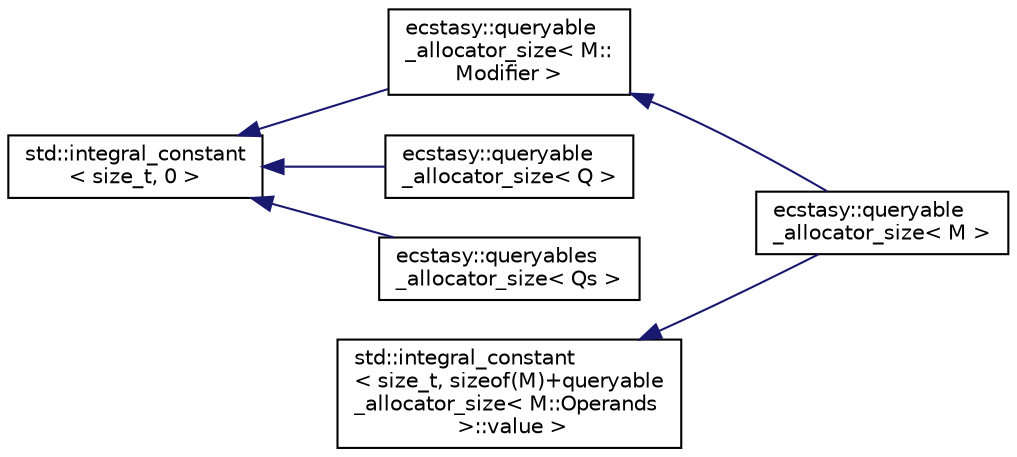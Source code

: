 digraph "Graphical Class Hierarchy"
{
 // LATEX_PDF_SIZE
  edge [fontname="Helvetica",fontsize="10",labelfontname="Helvetica",labelfontsize="10"];
  node [fontname="Helvetica",fontsize="10",shape=record];
  rankdir="LR";
  Node0 [label="std::integral_constant\l\< size_t, 0 \>",height=0.2,width=0.4,color="black", fillcolor="white", style="filled",URL="/home/runner/work/ecstasy/ecstasy/doc/external/cppreference-doxygen-web.tag.xml$cpp/types/integral_constant.html",tooltip=" "];
  Node0 -> Node1 [dir="back",color="midnightblue",fontsize="10",style="solid",fontname="Helvetica"];
  Node1 [label="ecstasy::queryable\l_allocator_size\< M::\lModifier \>",height=0.2,width=0.4,color="black", fillcolor="white", style="filled",URL="$structecstasy_1_1queryable__allocator__size.html",tooltip=" "];
  Node1 -> Node2 [dir="back",color="midnightblue",fontsize="10",style="solid",fontname="Helvetica"];
  Node2 [label="ecstasy::queryable\l_allocator_size\< M \>",height=0.2,width=0.4,color="black", fillcolor="white", style="filled",URL="$structecstasy_1_1queryable__allocator__size_3_01_m_01_4.html",tooltip="Get the allocator required size for this queryable."];
  Node0 -> Node3 [dir="back",color="midnightblue",fontsize="10",style="solid",fontname="Helvetica"];
  Node3 [label="ecstasy::queryable\l_allocator_size\< Q \>",height=0.2,width=0.4,color="black", fillcolor="white", style="filled",URL="$structecstasy_1_1queryable__allocator__size.html",tooltip="Get the allocator required size for this queryable."];
  Node0 -> Node4 [dir="back",color="midnightblue",fontsize="10",style="solid",fontname="Helvetica"];
  Node4 [label="ecstasy::queryables\l_allocator_size\< Qs \>",height=0.2,width=0.4,color="black", fillcolor="white", style="filled",URL="$structecstasy_1_1queryables__allocator__size.html",tooltip="Get the allocator required size for a list of queryables."];
  Node88 [label="std::integral_constant\l\< size_t, sizeof(M)+queryable\l_allocator_size\< M::Operands\l \>::value \>",height=0.2,width=0.4,color="black", fillcolor="white", style="filled",URL="/home/runner/work/ecstasy/ecstasy/doc/external/cppreference-doxygen-web.tag.xml$cpp/types/integral_constant.html",tooltip=" "];
  Node88 -> Node2 [dir="back",color="midnightblue",fontsize="10",style="solid",fontname="Helvetica"];
}
